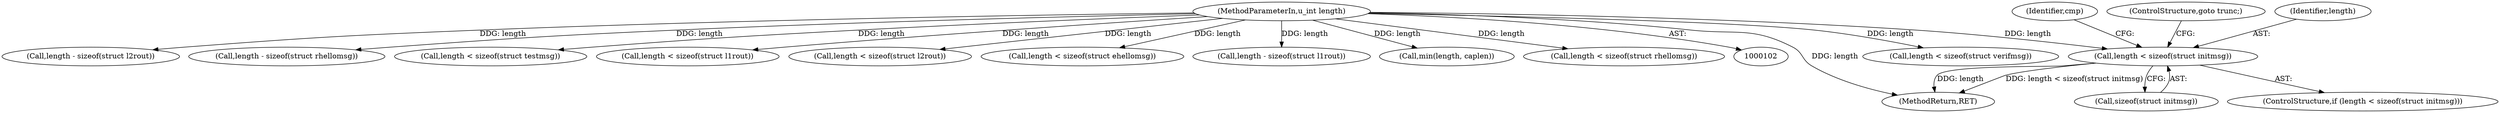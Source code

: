 digraph "0_tcpdump_c6e0531b5def26ecf912e8de6ade86cbdaed3751_0@API" {
"1000153" [label="(Call,length < sizeof(struct initmsg))"];
"1000105" [label="(MethodParameterIn,u_int length)"];
"1000722" [label="(MethodReturn,RET)"];
"1000160" [label="(Identifier,cmp)"];
"1000249" [label="(Call,length < sizeof(struct verifmsg))"];
"1000418" [label="(Call,length - sizeof(struct l2rout))"];
"1000548" [label="(Call,length - sizeof(struct rhellomsg))"];
"1000155" [label="(Call,sizeof(struct initmsg))"];
"1000294" [label="(Call,length < sizeof(struct testmsg))"];
"1000339" [label="(Call,length < sizeof(struct l1rout))"];
"1000105" [label="(MethodParameterIn,u_int length)"];
"1000157" [label="(ControlStructure,goto trunc;)"];
"1000153" [label="(Call,length < sizeof(struct initmsg))"];
"1000384" [label="(Call,length < sizeof(struct l2rout))"];
"1000559" [label="(Call,length < sizeof(struct ehellomsg))"];
"1000373" [label="(Call,length - sizeof(struct l1rout))"];
"1000710" [label="(Call,min(length, caplen))"];
"1000152" [label="(ControlStructure,if (length < sizeof(struct initmsg)))"];
"1000154" [label="(Identifier,length)"];
"1000429" [label="(Call,length < sizeof(struct rhellomsg))"];
"1000153" -> "1000152"  [label="AST: "];
"1000153" -> "1000155"  [label="CFG: "];
"1000154" -> "1000153"  [label="AST: "];
"1000155" -> "1000153"  [label="AST: "];
"1000157" -> "1000153"  [label="CFG: "];
"1000160" -> "1000153"  [label="CFG: "];
"1000153" -> "1000722"  [label="DDG: length < sizeof(struct initmsg)"];
"1000153" -> "1000722"  [label="DDG: length"];
"1000105" -> "1000153"  [label="DDG: length"];
"1000105" -> "1000102"  [label="AST: "];
"1000105" -> "1000722"  [label="DDG: length"];
"1000105" -> "1000249"  [label="DDG: length"];
"1000105" -> "1000294"  [label="DDG: length"];
"1000105" -> "1000339"  [label="DDG: length"];
"1000105" -> "1000373"  [label="DDG: length"];
"1000105" -> "1000384"  [label="DDG: length"];
"1000105" -> "1000418"  [label="DDG: length"];
"1000105" -> "1000429"  [label="DDG: length"];
"1000105" -> "1000548"  [label="DDG: length"];
"1000105" -> "1000559"  [label="DDG: length"];
"1000105" -> "1000710"  [label="DDG: length"];
}
